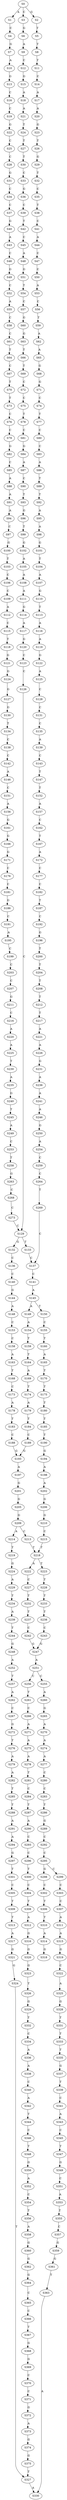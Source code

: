 strict digraph  {
	S0 -> S1 [ label = A ];
	S0 -> S2 [ label = G ];
	S0 -> S3 [ label = C ];
	S1 -> S4 [ label = C ];
	S2 -> S5 [ label = T ];
	S3 -> S6 [ label = G ];
	S4 -> S7 [ label = G ];
	S5 -> S8 [ label = T ];
	S6 -> S9 [ label = A ];
	S7 -> S10 [ label = A ];
	S8 -> S11 [ label = T ];
	S9 -> S12 [ label = C ];
	S10 -> S13 [ label = G ];
	S11 -> S14 [ label = C ];
	S12 -> S15 [ label = G ];
	S13 -> S16 [ label = C ];
	S14 -> S17 [ label = A ];
	S15 -> S18 [ label = A ];
	S16 -> S19 [ label = C ];
	S17 -> S20 [ label = A ];
	S18 -> S21 [ label = A ];
	S19 -> S22 [ label = G ];
	S20 -> S23 [ label = G ];
	S21 -> S24 [ label = T ];
	S22 -> S25 [ label = C ];
	S23 -> S26 [ label = T ];
	S24 -> S27 [ label = T ];
	S25 -> S28 [ label = C ];
	S26 -> S29 [ label = G ];
	S27 -> S30 [ label = T ];
	S28 -> S31 [ label = G ];
	S29 -> S32 [ label = T ];
	S30 -> S33 [ label = C ];
	S31 -> S34 [ label = C ];
	S32 -> S35 [ label = C ];
	S33 -> S36 [ label = G ];
	S34 -> S37 [ label = C ];
	S35 -> S38 [ label = T ];
	S36 -> S39 [ label = C ];
	S37 -> S40 [ label = G ];
	S38 -> S41 [ label = C ];
	S39 -> S42 [ label = T ];
	S40 -> S43 [ label = A ];
	S41 -> S44 [ label = A ];
	S42 -> S45 [ label = C ];
	S43 -> S46 [ label = C ];
	S44 -> S47 [ label = C ];
	S45 -> S48 [ label = A ];
	S46 -> S49 [ label = G ];
	S47 -> S50 [ label = C ];
	S48 -> S51 [ label = G ];
	S49 -> S52 [ label = C ];
	S50 -> S53 [ label = A ];
	S51 -> S54 [ label = T ];
	S52 -> S55 [ label = A ];
	S53 -> S56 [ label = C ];
	S54 -> S57 [ label = C ];
	S55 -> S58 [ label = C ];
	S56 -> S59 [ label = T ];
	S57 -> S60 [ label = G ];
	S58 -> S61 [ label = C ];
	S59 -> S62 [ label = A ];
	S60 -> S63 [ label = G ];
	S61 -> S64 [ label = T ];
	S62 -> S65 [ label = A ];
	S63 -> S66 [ label = T ];
	S64 -> S67 [ label = C ];
	S65 -> S68 [ label = G ];
	S66 -> S69 [ label = T ];
	S67 -> S70 [ label = T ];
	S68 -> S71 [ label = G ];
	S69 -> S72 [ label = C ];
	S70 -> S73 [ label = T ];
	S71 -> S74 [ label = C ];
	S72 -> S75 [ label = C ];
	S73 -> S76 [ label = C ];
	S74 -> S77 [ label = T ];
	S75 -> S78 [ label = T ];
	S76 -> S79 [ label = C ];
	S77 -> S80 [ label = C ];
	S78 -> S81 [ label = C ];
	S79 -> S82 [ label = G ];
	S80 -> S83 [ label = C ];
	S81 -> S84 [ label = G ];
	S82 -> S85 [ label = C ];
	S83 -> S86 [ label = A ];
	S84 -> S87 [ label = A ];
	S85 -> S88 [ label = A ];
	S86 -> S89 [ label = T ];
	S87 -> S90 [ label = C ];
	S88 -> S91 [ label = A ];
	S89 -> S92 [ label = T ];
	S90 -> S93 [ label = T ];
	S91 -> S94 [ label = A ];
	S92 -> S95 [ label = A ];
	S93 -> S96 [ label = G ];
	S94 -> S97 [ label = C ];
	S95 -> S98 [ label = A ];
	S96 -> S99 [ label = T ];
	S97 -> S100 [ label = G ];
	S98 -> S101 [ label = G ];
	S99 -> S102 [ label = G ];
	S100 -> S103 [ label = T ];
	S101 -> S104 [ label = T ];
	S102 -> S105 [ label = A ];
	S103 -> S106 [ label = C ];
	S104 -> S107 [ label = A ];
	S105 -> S108 [ label = A ];
	S106 -> S109 [ label = C ];
	S107 -> S110 [ label = G ];
	S108 -> S111 [ label = A ];
	S109 -> S112 [ label = A ];
	S110 -> S113 [ label = T ];
	S111 -> S114 [ label = G ];
	S112 -> S115 [ label = C ];
	S113 -> S116 [ label = A ];
	S114 -> S117 [ label = A ];
	S115 -> S118 [ label = T ];
	S116 -> S119 [ label = A ];
	S117 -> S120 [ label = G ];
	S118 -> S121 [ label = G ];
	S119 -> S122 [ label = G ];
	S120 -> S123 [ label = C ];
	S121 -> S124 [ label = G ];
	S122 -> S125 [ label = A ];
	S123 -> S126 [ label = C ];
	S124 -> S127 [ label = G ];
	S125 -> S128 [ label = C ];
	S126 -> S129 [ label = C ];
	S127 -> S130 [ label = G ];
	S128 -> S131 [ label = C ];
	S129 -> S132 [ label = G ];
	S129 -> S133 [ label = T ];
	S130 -> S134 [ label = T ];
	S131 -> S135 [ label = C ];
	S132 -> S136 [ label = C ];
	S133 -> S137 [ label = C ];
	S134 -> S138 [ label = C ];
	S135 -> S139 [ label = A ];
	S136 -> S140 [ label = C ];
	S137 -> S141 [ label = C ];
	S138 -> S142 [ label = C ];
	S139 -> S143 [ label = C ];
	S140 -> S144 [ label = G ];
	S141 -> S145 [ label = A ];
	S142 -> S146 [ label = A ];
	S143 -> S147 [ label = T ];
	S144 -> S148 [ label = A ];
	S145 -> S149 [ label = A ];
	S145 -> S150 [ label = T ];
	S146 -> S151 [ label = C ];
	S147 -> S152 [ label = T ];
	S148 -> S153 [ label = C ];
	S149 -> S154 [ label = A ];
	S150 -> S155 [ label = C ];
	S151 -> S156 [ label = A ];
	S152 -> S157 [ label = A ];
	S153 -> S158 [ label = C ];
	S154 -> S159 [ label = T ];
	S155 -> S160 [ label = T ];
	S156 -> S161 [ label = G ];
	S157 -> S162 [ label = C ];
	S158 -> S163 [ label = A ];
	S159 -> S164 [ label = T ];
	S160 -> S165 [ label = A ];
	S161 -> S166 [ label = G ];
	S162 -> S167 [ label = T ];
	S163 -> S168 [ label = T ];
	S164 -> S169 [ label = A ];
	S165 -> S170 [ label = T ];
	S166 -> S171 [ label = G ];
	S167 -> S172 [ label = A ];
	S168 -> S173 [ label = C ];
	S169 -> S174 [ label = T ];
	S170 -> S175 [ label = T ];
	S171 -> S176 [ label = C ];
	S172 -> S177 [ label = C ];
	S173 -> S178 [ label = A ];
	S174 -> S179 [ label = A ];
	S175 -> S180 [ label = T ];
	S176 -> S181 [ label = C ];
	S177 -> S182 [ label = C ];
	S178 -> S183 [ label = T ];
	S179 -> S184 [ label = T ];
	S180 -> S185 [ label = T ];
	S181 -> S186 [ label = G ];
	S182 -> S187 [ label = T ];
	S183 -> S188 [ label = C ];
	S184 -> S189 [ label = C ];
	S185 -> S190 [ label = T ];
	S186 -> S191 [ label = C ];
	S187 -> S192 [ label = C ];
	S188 -> S193 [ label = G ];
	S189 -> S193 [ label = G ];
	S190 -> S194 [ label = G ];
	S191 -> S195 [ label = A ];
	S192 -> S196 [ label = G ];
	S193 -> S197 [ label = A ];
	S194 -> S198 [ label = A ];
	S195 -> S199 [ label = C ];
	S196 -> S200 [ label = T ];
	S197 -> S201 [ label = G ];
	S198 -> S202 [ label = A ];
	S199 -> S203 [ label = C ];
	S200 -> S204 [ label = T ];
	S201 -> S205 [ label = G ];
	S202 -> S206 [ label = G ];
	S203 -> S207 [ label = C ];
	S204 -> S208 [ label = T ];
	S205 -> S209 [ label = G ];
	S206 -> S210 [ label = G ];
	S207 -> S211 [ label = G ];
	S208 -> S212 [ label = T ];
	S209 -> S213 [ label = C ];
	S209 -> S214 [ label = A ];
	S210 -> S215 [ label = C ];
	S211 -> S216 [ label = C ];
	S212 -> S217 [ label = T ];
	S213 -> S218 [ label = T ];
	S214 -> S219 [ label = T ];
	S215 -> S218 [ label = T ];
	S216 -> S220 [ label = A ];
	S217 -> S221 [ label = A ];
	S218 -> S222 [ label = A ];
	S218 -> S223 [ label = T ];
	S219 -> S224 [ label = G ];
	S220 -> S225 [ label = A ];
	S221 -> S226 [ label = A ];
	S222 -> S227 [ label = C ];
	S223 -> S228 [ label = T ];
	S224 -> S229 [ label = A ];
	S225 -> S230 [ label = T ];
	S226 -> S231 [ label = G ];
	S227 -> S232 [ label = T ];
	S228 -> S233 [ label = T ];
	S229 -> S234 [ label = T ];
	S230 -> S235 [ label = A ];
	S231 -> S236 [ label = A ];
	S232 -> S237 [ label = T ];
	S233 -> S238 [ label = T ];
	S234 -> S239 [ label = A ];
	S235 -> S240 [ label = G ];
	S236 -> S241 [ label = A ];
	S237 -> S242 [ label = C ];
	S238 -> S243 [ label = C ];
	S239 -> S244 [ label = T ];
	S240 -> S245 [ label = T ];
	S241 -> S246 [ label = A ];
	S242 -> S247 [ label = G ];
	S243 -> S247 [ label = G ];
	S244 -> S248 [ label = G ];
	S245 -> S249 [ label = A ];
	S246 -> S250 [ label = G ];
	S247 -> S251 [ label = A ];
	S248 -> S252 [ label = A ];
	S249 -> S253 [ label = C ];
	S250 -> S254 [ label = A ];
	S251 -> S255 [ label = C ];
	S251 -> S256 [ label = C ];
	S252 -> S257 [ label = T ];
	S253 -> S258 [ label = T ];
	S254 -> S259 [ label = C ];
	S255 -> S260 [ label = A ];
	S256 -> S261 [ label = T ];
	S257 -> S262 [ label = A ];
	S258 -> S263 [ label = G ];
	S259 -> S264 [ label = C ];
	S260 -> S265 [ label = G ];
	S261 -> S266 [ label = C ];
	S262 -> S267 [ label = C ];
	S263 -> S268 [ label = C ];
	S264 -> S269 [ label = T ];
	S265 -> S270 [ label = A ];
	S266 -> S271 [ label = A ];
	S267 -> S272 [ label = G ];
	S268 -> S273 [ label = C ];
	S269 -> S137 [ label = C ];
	S270 -> S274 [ label = A ];
	S271 -> S275 [ label = A ];
	S272 -> S276 [ label = T ];
	S273 -> S129 [ label = C ];
	S274 -> S277 [ label = A ];
	S275 -> S278 [ label = A ];
	S276 -> S279 [ label = A ];
	S277 -> S280 [ label = C ];
	S278 -> S281 [ label = T ];
	S279 -> S282 [ label = A ];
	S280 -> S283 [ label = C ];
	S281 -> S284 [ label = C ];
	S282 -> S285 [ label = T ];
	S283 -> S286 [ label = T ];
	S284 -> S287 [ label = T ];
	S285 -> S288 [ label = T ];
	S286 -> S289 [ label = G ];
	S287 -> S290 [ label = A ];
	S288 -> S291 [ label = A ];
	S289 -> S292 [ label = C ];
	S290 -> S293 [ label = C ];
	S291 -> S294 [ label = A ];
	S292 -> S295 [ label = C ];
	S293 -> S296 [ label = C ];
	S294 -> S297 [ label = G ];
	S295 -> S298 [ label = G ];
	S295 -> S299 [ label = C ];
	S296 -> S300 [ label = T ];
	S297 -> S301 [ label = T ];
	S298 -> S302 [ label = C ];
	S299 -> S303 [ label = C ];
	S300 -> S304 [ label = C ];
	S301 -> S305 [ label = C ];
	S302 -> S306 [ label = T ];
	S303 -> S307 [ label = C ];
	S304 -> S308 [ label = T ];
	S305 -> S309 [ label = T ];
	S306 -> S310 [ label = T ];
	S307 -> S311 [ label = A ];
	S308 -> S312 [ label = A ];
	S309 -> S313 [ label = T ];
	S310 -> S314 [ label = A ];
	S311 -> S315 [ label = A ];
	S312 -> S316 [ label = G ];
	S313 -> S317 [ label = A ];
	S314 -> S318 [ label = G ];
	S315 -> S319 [ label = G ];
	S316 -> S320 [ label = G ];
	S317 -> S321 [ label = G ];
	S319 -> S322 [ label = C ];
	S320 -> S323 [ label = G ];
	S321 -> S324 [ label = G ];
	S322 -> S325 [ label = A ];
	S323 -> S326 [ label = T ];
	S324 -> S327 [ label = T ];
	S325 -> S328 [ label = G ];
	S326 -> S329 [ label = G ];
	S327 -> S330 [ label = A ];
	S328 -> S331 [ label = T ];
	S329 -> S332 [ label = T ];
	S331 -> S333 [ label = T ];
	S332 -> S334 [ label = C ];
	S333 -> S335 [ label = T ];
	S334 -> S336 [ label = A ];
	S335 -> S337 [ label = G ];
	S336 -> S338 [ label = A ];
	S337 -> S339 [ label = T ];
	S338 -> S340 [ label = C ];
	S339 -> S341 [ label = C ];
	S340 -> S342 [ label = A ];
	S341 -> S343 [ label = A ];
	S342 -> S344 [ label = T ];
	S343 -> S345 [ label = C ];
	S344 -> S346 [ label = C ];
	S345 -> S347 [ label = T ];
	S346 -> S348 [ label = T ];
	S347 -> S349 [ label = G ];
	S348 -> S350 [ label = G ];
	S349 -> S351 [ label = C ];
	S350 -> S352 [ label = A ];
	S351 -> S353 [ label = A ];
	S352 -> S354 [ label = C ];
	S353 -> S355 [ label = T ];
	S354 -> S356 [ label = T ];
	S355 -> S357 [ label = C ];
	S356 -> S358 [ label = A ];
	S357 -> S359 [ label = G ];
	S358 -> S360 [ label = G ];
	S359 -> S361 [ label = G ];
	S360 -> S362 [ label = G ];
	S361 -> S363 [ label = T ];
	S362 -> S364 [ label = G ];
	S363 -> S330 [ label = A ];
	S364 -> S365 [ label = C ];
	S365 -> S366 [ label = C ];
	S366 -> S367 [ label = T ];
	S367 -> S368 [ label = G ];
	S368 -> S369 [ label = G ];
	S369 -> S370 [ label = C ];
	S370 -> S371 [ label = C ];
	S371 -> S372 [ label = G ];
	S372 -> S373 [ label = A ];
	S373 -> S374 [ label = G ];
	S374 -> S375 [ label = G ];
	S375 -> S327 [ label = T ];
}
